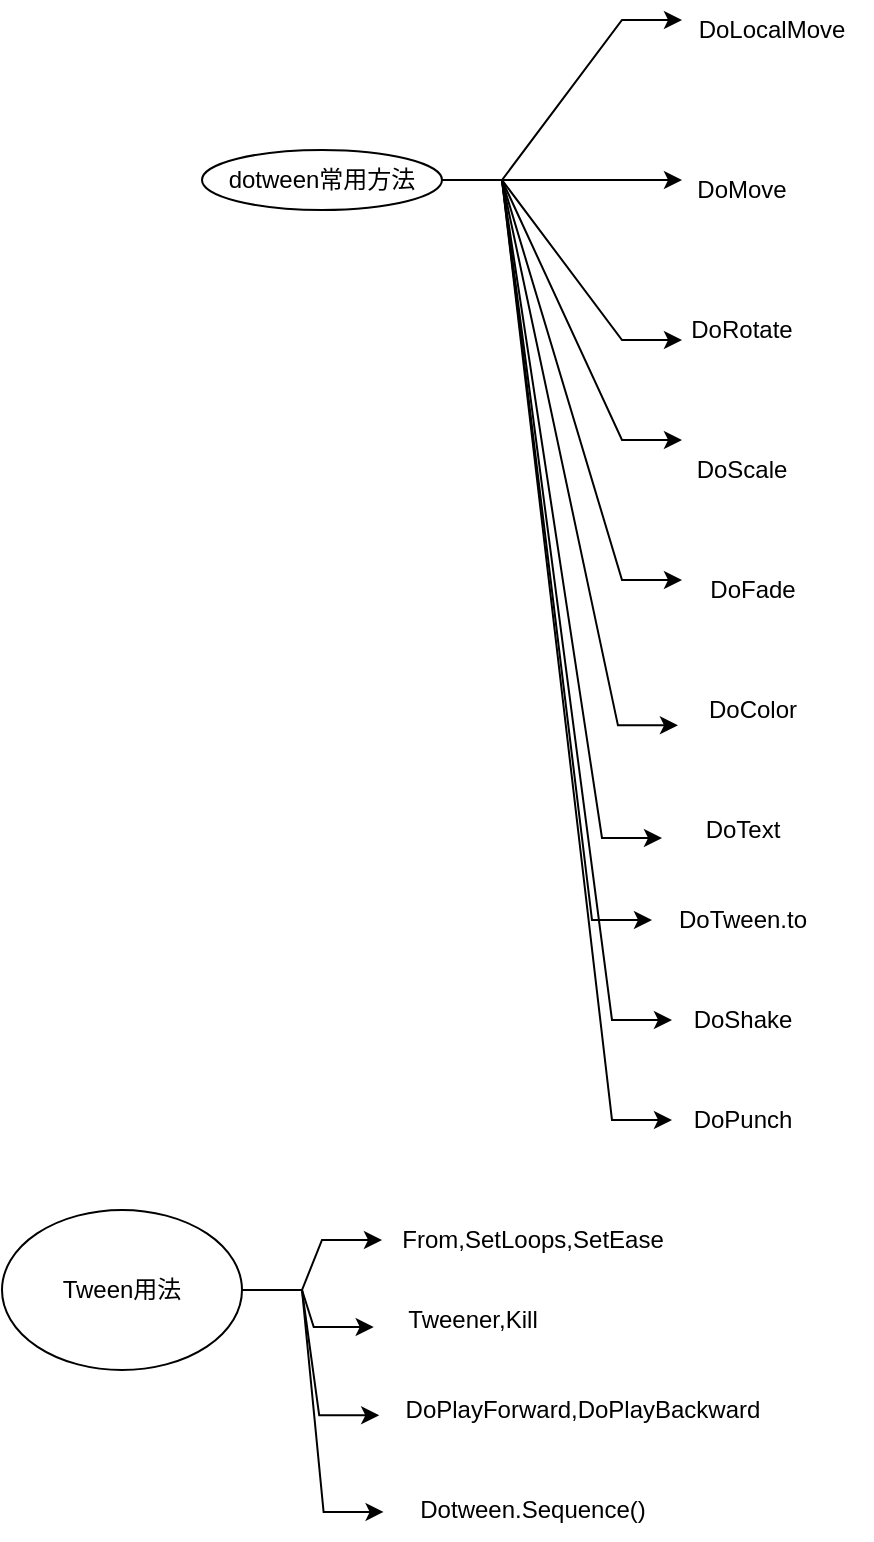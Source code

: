 <mxfile version="21.1.1" type="github">
  <diagram name="第 1 页" id="U64rioDHdDpyl7Hwh31x">
    <mxGraphModel dx="1296" dy="605" grid="1" gridSize="10" guides="1" tooltips="1" connect="1" arrows="1" fold="1" page="1" pageScale="1" pageWidth="827" pageHeight="1169" math="0" shadow="0">
      <root>
        <mxCell id="0" />
        <mxCell id="1" parent="0" />
        <mxCell id="Z0fFfWxA3zU3zkB4kXA6-3" style="rounded=0;orthogonalLoop=1;jettySize=auto;html=1;edgeStyle=entityRelationEdgeStyle;" parent="1" source="Z0fFfWxA3zU3zkB4kXA6-1" edge="1">
          <mxGeometry relative="1" as="geometry">
            <mxPoint x="310" y="190" as="targetPoint" />
          </mxGeometry>
        </mxCell>
        <mxCell id="Z0fFfWxA3zU3zkB4kXA6-9" style="rounded=0;orthogonalLoop=1;jettySize=auto;html=1;edgeStyle=elbowEdgeStyle;" parent="1" source="Z0fFfWxA3zU3zkB4kXA6-1" edge="1">
          <mxGeometry relative="1" as="geometry">
            <mxPoint x="310" y="270" as="targetPoint" />
          </mxGeometry>
        </mxCell>
        <mxCell id="Z0fFfWxA3zU3zkB4kXA6-10" style="rounded=0;orthogonalLoop=1;jettySize=auto;html=1;edgeStyle=entityRelationEdgeStyle;" parent="1" source="Z0fFfWxA3zU3zkB4kXA6-1" edge="1">
          <mxGeometry relative="1" as="geometry">
            <mxPoint x="310" y="350" as="targetPoint" />
          </mxGeometry>
        </mxCell>
        <mxCell id="Z0fFfWxA3zU3zkB4kXA6-17" style="edgeStyle=entityRelationEdgeStyle;rounded=0;orthogonalLoop=1;jettySize=auto;html=1;" parent="1" source="Z0fFfWxA3zU3zkB4kXA6-1" edge="1">
          <mxGeometry relative="1" as="geometry">
            <mxPoint x="310" y="400" as="targetPoint" />
          </mxGeometry>
        </mxCell>
        <mxCell id="NKzTus-ImZsgsh1a2FHE-1" style="edgeStyle=entityRelationEdgeStyle;rounded=0;orthogonalLoop=1;jettySize=auto;html=1;" parent="1" source="Z0fFfWxA3zU3zkB4kXA6-1" edge="1">
          <mxGeometry relative="1" as="geometry">
            <mxPoint x="310" y="470" as="targetPoint" />
          </mxGeometry>
        </mxCell>
        <mxCell id="NKzTus-ImZsgsh1a2FHE-9" style="edgeStyle=entityRelationEdgeStyle;rounded=0;orthogonalLoop=1;jettySize=auto;html=1;entryX=-0.029;entryY=0.756;entryDx=0;entryDy=0;entryPerimeter=0;" parent="1" source="Z0fFfWxA3zU3zkB4kXA6-1" target="NKzTus-ImZsgsh1a2FHE-4" edge="1">
          <mxGeometry relative="1" as="geometry" />
        </mxCell>
        <mxCell id="NKzTus-ImZsgsh1a2FHE-10" style="edgeStyle=entityRelationEdgeStyle;rounded=0;orthogonalLoop=1;jettySize=auto;html=1;" parent="1" source="Z0fFfWxA3zU3zkB4kXA6-1" edge="1">
          <mxGeometry relative="1" as="geometry">
            <mxPoint x="300" y="599" as="targetPoint" />
          </mxGeometry>
        </mxCell>
        <mxCell id="NKzTus-ImZsgsh1a2FHE-19" style="edgeStyle=entityRelationEdgeStyle;rounded=0;orthogonalLoop=1;jettySize=auto;html=1;" parent="1" source="Z0fFfWxA3zU3zkB4kXA6-1" target="NKzTus-ImZsgsh1a2FHE-16" edge="1">
          <mxGeometry relative="1" as="geometry" />
        </mxCell>
        <mxCell id="NKzTus-ImZsgsh1a2FHE-21" style="edgeStyle=entityRelationEdgeStyle;rounded=0;orthogonalLoop=1;jettySize=auto;html=1;" parent="1" source="Z0fFfWxA3zU3zkB4kXA6-1" target="NKzTus-ImZsgsh1a2FHE-20" edge="1">
          <mxGeometry relative="1" as="geometry" />
        </mxCell>
        <mxCell id="NKzTus-ImZsgsh1a2FHE-23" style="edgeStyle=entityRelationEdgeStyle;rounded=0;orthogonalLoop=1;jettySize=auto;html=1;" parent="1" source="Z0fFfWxA3zU3zkB4kXA6-1" target="NKzTus-ImZsgsh1a2FHE-22" edge="1">
          <mxGeometry relative="1" as="geometry" />
        </mxCell>
        <mxCell id="Z0fFfWxA3zU3zkB4kXA6-1" value="dotween常用方法" style="ellipse;whiteSpace=wrap;html=1;" parent="1" vertex="1">
          <mxGeometry x="70" y="255" width="120" height="30" as="geometry" />
        </mxCell>
        <mxCell id="Z0fFfWxA3zU3zkB4kXA6-4" value="DoLocalMove" style="text;html=1;strokeColor=none;fillColor=none;align=center;verticalAlign=middle;whiteSpace=wrap;rounded=0;" parent="1" vertex="1">
          <mxGeometry x="305" y="180" width="100" height="30" as="geometry" />
        </mxCell>
        <mxCell id="Z0fFfWxA3zU3zkB4kXA6-5" value="DoMove" style="text;html=1;strokeColor=none;fillColor=none;align=center;verticalAlign=middle;whiteSpace=wrap;rounded=0;" parent="1" vertex="1">
          <mxGeometry x="305" y="260" width="70" height="30" as="geometry" />
        </mxCell>
        <mxCell id="Z0fFfWxA3zU3zkB4kXA6-7" value="DoRotate" style="text;html=1;strokeColor=none;fillColor=none;align=center;verticalAlign=middle;whiteSpace=wrap;rounded=0;" parent="1" vertex="1">
          <mxGeometry x="305" y="330" width="70" height="30" as="geometry" />
        </mxCell>
        <mxCell id="Z0fFfWxA3zU3zkB4kXA6-18" value="DoScale" style="text;html=1;strokeColor=none;fillColor=none;align=center;verticalAlign=middle;whiteSpace=wrap;rounded=0;" parent="1" vertex="1">
          <mxGeometry x="305" y="400" width="70" height="30" as="geometry" />
        </mxCell>
        <mxCell id="NKzTus-ImZsgsh1a2FHE-3" value="DoFade" style="text;html=1;align=center;verticalAlign=middle;resizable=0;points=[];autosize=1;strokeColor=none;fillColor=none;" parent="1" vertex="1">
          <mxGeometry x="310" y="460" width="70" height="30" as="geometry" />
        </mxCell>
        <mxCell id="NKzTus-ImZsgsh1a2FHE-4" value="DoColor" style="text;html=1;align=center;verticalAlign=middle;resizable=0;points=[];autosize=1;strokeColor=none;fillColor=none;" parent="1" vertex="1">
          <mxGeometry x="310" y="520" width="70" height="30" as="geometry" />
        </mxCell>
        <mxCell id="NKzTus-ImZsgsh1a2FHE-6" value="DoText" style="text;html=1;align=center;verticalAlign=middle;resizable=0;points=[];autosize=1;strokeColor=none;fillColor=none;" parent="1" vertex="1">
          <mxGeometry x="310" y="580" width="60" height="30" as="geometry" />
        </mxCell>
        <mxCell id="NKzTus-ImZsgsh1a2FHE-16" value="DoTween.to" style="text;html=1;align=center;verticalAlign=middle;resizable=0;points=[];autosize=1;strokeColor=none;fillColor=none;" parent="1" vertex="1">
          <mxGeometry x="295" y="625" width="90" height="30" as="geometry" />
        </mxCell>
        <mxCell id="NKzTus-ImZsgsh1a2FHE-20" value="DoShake" style="text;html=1;align=center;verticalAlign=middle;resizable=0;points=[];autosize=1;strokeColor=none;fillColor=none;" parent="1" vertex="1">
          <mxGeometry x="305" y="675" width="70" height="30" as="geometry" />
        </mxCell>
        <mxCell id="NKzTus-ImZsgsh1a2FHE-22" value="DoPunch" style="text;html=1;align=center;verticalAlign=middle;resizable=0;points=[];autosize=1;strokeColor=none;fillColor=none;" parent="1" vertex="1">
          <mxGeometry x="305" y="725" width="70" height="30" as="geometry" />
        </mxCell>
        <mxCell id="HnG3sjiBcIFEaEuJmDCJ-9" style="edgeStyle=entityRelationEdgeStyle;rounded=0;orthogonalLoop=1;jettySize=auto;html=1;" edge="1" parent="1" source="HnG3sjiBcIFEaEuJmDCJ-1" target="HnG3sjiBcIFEaEuJmDCJ-5">
          <mxGeometry relative="1" as="geometry" />
        </mxCell>
        <mxCell id="HnG3sjiBcIFEaEuJmDCJ-10" style="edgeStyle=entityRelationEdgeStyle;rounded=0;orthogonalLoop=1;jettySize=auto;html=1;entryX=-0.046;entryY=0.617;entryDx=0;entryDy=0;entryPerimeter=0;" edge="1" parent="1" source="HnG3sjiBcIFEaEuJmDCJ-1" target="HnG3sjiBcIFEaEuJmDCJ-6">
          <mxGeometry relative="1" as="geometry" />
        </mxCell>
        <mxCell id="HnG3sjiBcIFEaEuJmDCJ-11" style="edgeStyle=entityRelationEdgeStyle;rounded=0;orthogonalLoop=1;jettySize=auto;html=1;entryX=-0.007;entryY=0.589;entryDx=0;entryDy=0;entryPerimeter=0;" edge="1" parent="1" source="HnG3sjiBcIFEaEuJmDCJ-1" target="HnG3sjiBcIFEaEuJmDCJ-7">
          <mxGeometry relative="1" as="geometry" />
        </mxCell>
        <mxCell id="HnG3sjiBcIFEaEuJmDCJ-12" style="edgeStyle=entityRelationEdgeStyle;rounded=0;orthogonalLoop=1;jettySize=auto;html=1;entryX=-0.03;entryY=0.533;entryDx=0;entryDy=0;entryPerimeter=0;" edge="1" parent="1" source="HnG3sjiBcIFEaEuJmDCJ-1" target="HnG3sjiBcIFEaEuJmDCJ-8">
          <mxGeometry relative="1" as="geometry" />
        </mxCell>
        <mxCell id="HnG3sjiBcIFEaEuJmDCJ-1" value="Tween用法" style="ellipse;whiteSpace=wrap;html=1;" vertex="1" parent="1">
          <mxGeometry x="-30" y="785" width="120" height="80" as="geometry" />
        </mxCell>
        <mxCell id="HnG3sjiBcIFEaEuJmDCJ-5" value="From,SetLoops,SetEase" style="text;html=1;align=center;verticalAlign=middle;resizable=0;points=[];autosize=1;strokeColor=none;fillColor=none;" vertex="1" parent="1">
          <mxGeometry x="160" y="785" width="150" height="30" as="geometry" />
        </mxCell>
        <mxCell id="HnG3sjiBcIFEaEuJmDCJ-6" value="Tweener,Kill" style="text;html=1;align=center;verticalAlign=middle;resizable=0;points=[];autosize=1;strokeColor=none;fillColor=none;" vertex="1" parent="1">
          <mxGeometry x="160" y="825" width="90" height="30" as="geometry" />
        </mxCell>
        <mxCell id="HnG3sjiBcIFEaEuJmDCJ-7" value="DoPlayForward,DoPlayBackward" style="text;html=1;align=center;verticalAlign=middle;resizable=0;points=[];autosize=1;strokeColor=none;fillColor=none;" vertex="1" parent="1">
          <mxGeometry x="160" y="870" width="200" height="30" as="geometry" />
        </mxCell>
        <mxCell id="HnG3sjiBcIFEaEuJmDCJ-8" value="Dotween.Sequence()" style="text;html=1;align=center;verticalAlign=middle;resizable=0;points=[];autosize=1;strokeColor=none;fillColor=none;" vertex="1" parent="1">
          <mxGeometry x="165" y="920" width="140" height="30" as="geometry" />
        </mxCell>
      </root>
    </mxGraphModel>
  </diagram>
</mxfile>
